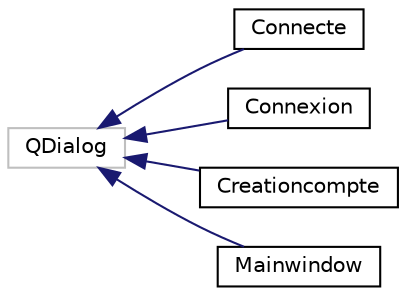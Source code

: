 digraph "Graphical Class Hierarchy"
{
 // LATEX_PDF_SIZE
  edge [fontname="Helvetica",fontsize="10",labelfontname="Helvetica",labelfontsize="10"];
  node [fontname="Helvetica",fontsize="10",shape=record];
  rankdir="LR";
  Node3 [label="QDialog",height=0.2,width=0.4,color="grey75", fillcolor="white", style="filled",tooltip=" "];
  Node3 -> Node0 [dir="back",color="midnightblue",fontsize="10",style="solid",fontname="Helvetica"];
  Node0 [label="Connecte",height=0.2,width=0.4,color="black", fillcolor="white", style="filled",URL="$class_connecte.html",tooltip=" "];
  Node3 -> Node5 [dir="back",color="midnightblue",fontsize="10",style="solid",fontname="Helvetica"];
  Node5 [label="Connexion",height=0.2,width=0.4,color="black", fillcolor="white", style="filled",URL="$class_connexion.html",tooltip=" "];
  Node3 -> Node6 [dir="back",color="midnightblue",fontsize="10",style="solid",fontname="Helvetica"];
  Node6 [label="Creationcompte",height=0.2,width=0.4,color="black", fillcolor="white", style="filled",URL="$class_creationcompte.html",tooltip=" "];
  Node3 -> Node7 [dir="back",color="midnightblue",fontsize="10",style="solid",fontname="Helvetica"];
  Node7 [label="Mainwindow",height=0.2,width=0.4,color="black", fillcolor="white", style="filled",URL="$class_mainwindow.html",tooltip=" "];
}

